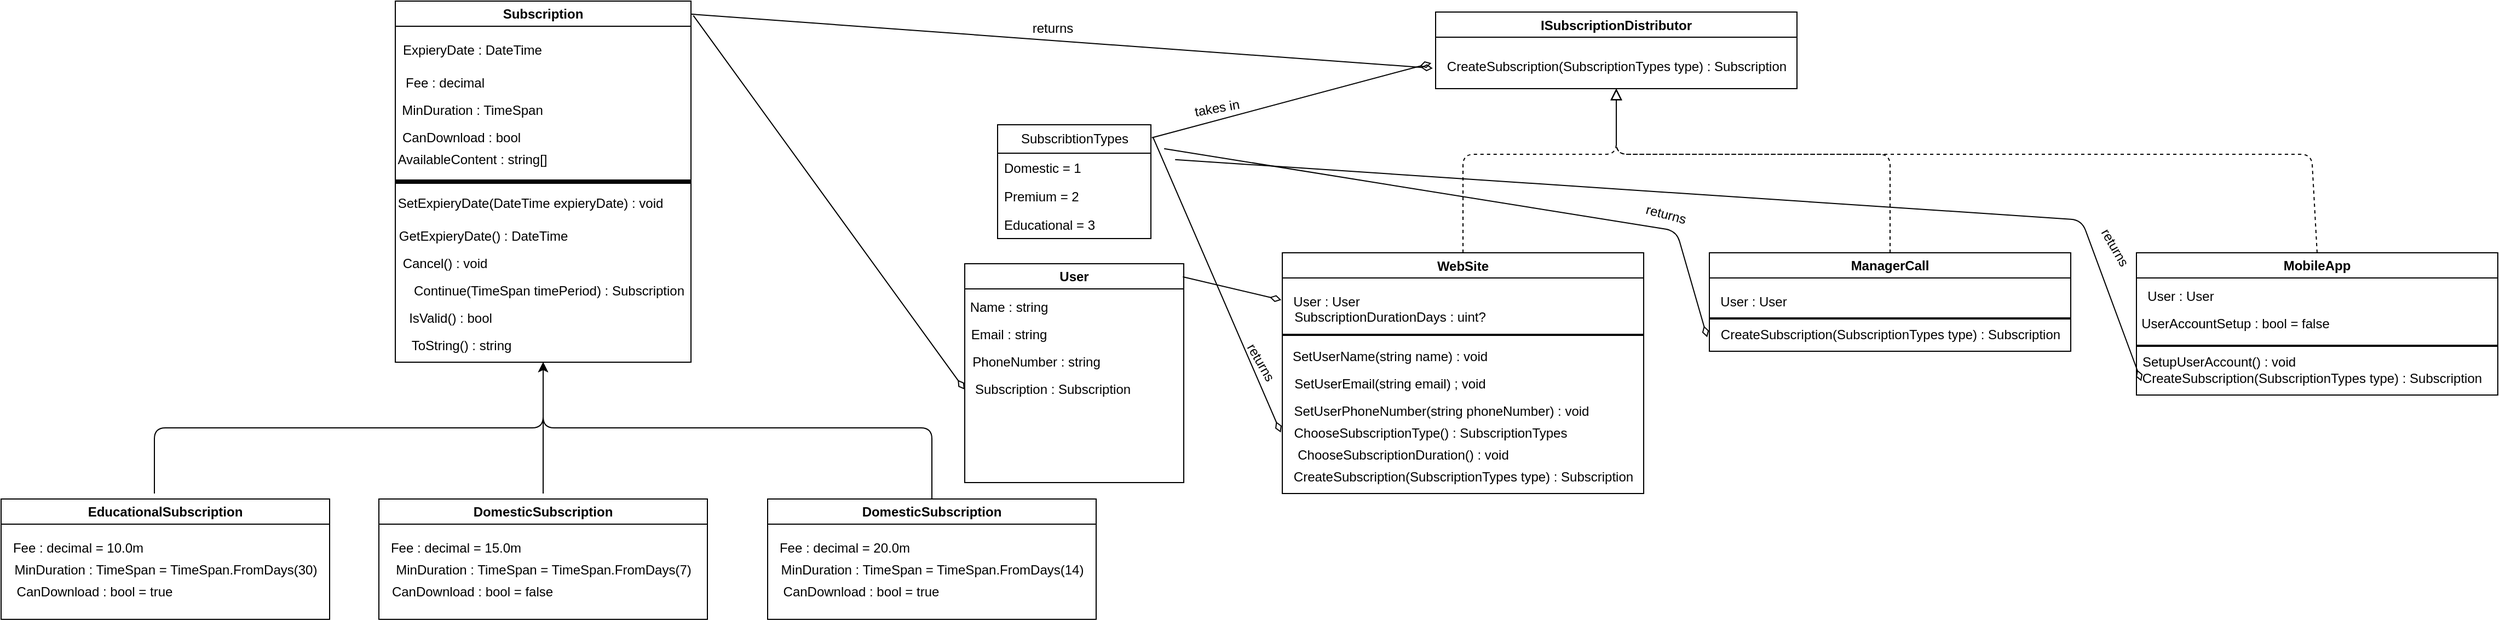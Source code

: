 <mxfile>
    <diagram id="BVYDqbR2yTgIgSJ34y3t" name="Page-1">
        <mxGraphModel dx="1275" dy="761" grid="1" gridSize="10" guides="1" tooltips="1" connect="1" arrows="1" fold="1" page="1" pageScale="1" pageWidth="850" pageHeight="1100" math="0" shadow="0">
            <root>
                <mxCell id="0"/>
                <mxCell id="1" parent="0"/>
                <mxCell id="2" value="Subscription" style="swimlane;whiteSpace=wrap;html=1;" vertex="1" parent="1">
                    <mxGeometry x="380" y="40" width="270" height="330" as="geometry"/>
                </mxCell>
                <mxCell id="3" value="Fee : decimal" style="text;html=1;align=center;verticalAlign=middle;resizable=0;points=[];autosize=1;strokeColor=none;fillColor=none;" vertex="1" parent="2">
                    <mxGeometry x="-5" y="60" width="100" height="30" as="geometry"/>
                </mxCell>
                <mxCell id="8" value="CanDownload : bool" style="text;html=1;align=center;verticalAlign=middle;resizable=0;points=[];autosize=1;strokeColor=none;fillColor=none;" vertex="1" parent="2">
                    <mxGeometry x="-5" y="110" width="130" height="30" as="geometry"/>
                </mxCell>
                <mxCell id="9" value="AvailableContent : string[]" style="text;html=1;align=center;verticalAlign=middle;resizable=0;points=[];autosize=1;strokeColor=none;fillColor=none;" vertex="1" parent="2">
                    <mxGeometry x="-10" y="130" width="160" height="30" as="geometry"/>
                </mxCell>
                <mxCell id="10" value="MinDuration : TimeSpan" style="text;html=1;align=center;verticalAlign=middle;resizable=0;points=[];autosize=1;strokeColor=none;fillColor=none;" vertex="1" parent="2">
                    <mxGeometry x="-5" y="85" width="150" height="30" as="geometry"/>
                </mxCell>
                <mxCell id="13" value="ExpieryDate : DateTime" style="text;html=1;align=center;verticalAlign=middle;resizable=0;points=[];autosize=1;strokeColor=none;fillColor=none;" vertex="1" parent="2">
                    <mxGeometry x="-5" y="30" width="150" height="30" as="geometry"/>
                </mxCell>
                <mxCell id="16" value="" style="line;strokeWidth=4;html=1;perimeter=backbonePerimeter;points=[];outlineConnect=0;" vertex="1" parent="2">
                    <mxGeometry y="160" width="270" height="10" as="geometry"/>
                </mxCell>
                <mxCell id="17" value="SetExpieryDate(DateTime expieryDate) : void" style="text;html=1;align=center;verticalAlign=middle;resizable=0;points=[];autosize=1;strokeColor=none;fillColor=none;" vertex="1" parent="2">
                    <mxGeometry x="-12.5" y="170" width="270" height="30" as="geometry"/>
                </mxCell>
                <mxCell id="18" value="GetExpieryDate() : DateTime" style="text;html=1;align=center;verticalAlign=middle;resizable=0;points=[];autosize=1;strokeColor=none;fillColor=none;" vertex="1" parent="2">
                    <mxGeometry x="-10" y="200" width="180" height="30" as="geometry"/>
                </mxCell>
                <mxCell id="19" value="Cancel() : void" style="text;html=1;align=center;verticalAlign=middle;resizable=0;points=[];autosize=1;strokeColor=none;fillColor=none;" vertex="1" parent="2">
                    <mxGeometry x="-5" y="225" width="100" height="30" as="geometry"/>
                </mxCell>
                <mxCell id="20" value="Continue(TimeSpan timePeriod) : Subscription" style="text;html=1;align=center;verticalAlign=middle;resizable=0;points=[];autosize=1;strokeColor=none;fillColor=none;" vertex="1" parent="2">
                    <mxGeometry x="5" y="250" width="270" height="30" as="geometry"/>
                </mxCell>
                <mxCell id="21" value="IsValid() : bool" style="text;html=1;align=center;verticalAlign=middle;resizable=0;points=[];autosize=1;strokeColor=none;fillColor=none;" vertex="1" parent="2">
                    <mxGeometry y="275" width="100" height="30" as="geometry"/>
                </mxCell>
                <mxCell id="22" value="ToString() : string" style="text;html=1;align=center;verticalAlign=middle;resizable=0;points=[];autosize=1;strokeColor=none;fillColor=none;" vertex="1" parent="2">
                    <mxGeometry x="5" y="300" width="110" height="30" as="geometry"/>
                </mxCell>
                <mxCell id="23" value="EducationalSubscription" style="swimlane;whiteSpace=wrap;html=1;" vertex="1" parent="1">
                    <mxGeometry x="20" y="495" width="300" height="110" as="geometry"/>
                </mxCell>
                <mxCell id="26" value="Fee : decimal = 10.0m" style="text;html=1;align=center;verticalAlign=middle;resizable=0;points=[];autosize=1;strokeColor=none;fillColor=none;" vertex="1" parent="23">
                    <mxGeometry y="30" width="140" height="30" as="geometry"/>
                </mxCell>
                <mxCell id="28" value="MinDuration : TimeSpan = TimeSpan.FromDays(30)" style="text;html=1;align=center;verticalAlign=middle;resizable=0;points=[];autosize=1;strokeColor=none;fillColor=none;" vertex="1" parent="23">
                    <mxGeometry y="50" width="300" height="30" as="geometry"/>
                </mxCell>
                <mxCell id="30" value="CanDownload : bool = true" style="text;html=1;align=center;verticalAlign=middle;resizable=0;points=[];autosize=1;strokeColor=none;fillColor=none;" vertex="1" parent="23">
                    <mxGeometry y="70" width="170" height="30" as="geometry"/>
                </mxCell>
                <mxCell id="33" value="DomesticSubscription" style="swimlane;whiteSpace=wrap;html=1;" vertex="1" parent="1">
                    <mxGeometry x="365" y="495" width="300" height="110" as="geometry"/>
                </mxCell>
                <mxCell id="34" value="Fee : decimal = 15.0m" style="text;html=1;align=center;verticalAlign=middle;resizable=0;points=[];autosize=1;strokeColor=none;fillColor=none;" vertex="1" parent="33">
                    <mxGeometry y="30" width="140" height="30" as="geometry"/>
                </mxCell>
                <mxCell id="35" value="MinDuration : TimeSpan = TimeSpan.FromDays(7)" style="text;html=1;align=center;verticalAlign=middle;resizable=0;points=[];autosize=1;strokeColor=none;fillColor=none;" vertex="1" parent="33">
                    <mxGeometry x="5" y="50" width="290" height="30" as="geometry"/>
                </mxCell>
                <mxCell id="36" value="CanDownload : bool = false" style="text;html=1;align=center;verticalAlign=middle;resizable=0;points=[];autosize=1;strokeColor=none;fillColor=none;" vertex="1" parent="33">
                    <mxGeometry y="70" width="170" height="30" as="geometry"/>
                </mxCell>
                <mxCell id="37" value="DomesticSubscription" style="swimlane;whiteSpace=wrap;html=1;" vertex="1" parent="1">
                    <mxGeometry x="720" y="495" width="300" height="110" as="geometry"/>
                </mxCell>
                <mxCell id="38" value="Fee : decimal = 20.0m" style="text;html=1;align=center;verticalAlign=middle;resizable=0;points=[];autosize=1;strokeColor=none;fillColor=none;" vertex="1" parent="37">
                    <mxGeometry y="30" width="140" height="30" as="geometry"/>
                </mxCell>
                <mxCell id="39" value="MinDuration : TimeSpan = TimeSpan.FromDays(14)" style="text;html=1;align=center;verticalAlign=middle;resizable=0;points=[];autosize=1;strokeColor=none;fillColor=none;" vertex="1" parent="37">
                    <mxGeometry y="50" width="300" height="30" as="geometry"/>
                </mxCell>
                <mxCell id="40" value="CanDownload : bool = true" style="text;html=1;align=center;verticalAlign=middle;resizable=0;points=[];autosize=1;strokeColor=none;fillColor=none;" vertex="1" parent="37">
                    <mxGeometry y="70" width="170" height="30" as="geometry"/>
                </mxCell>
                <mxCell id="41" value="" style="endArrow=classic;html=1;entryX=0.5;entryY=1;entryDx=0;entryDy=0;" edge="1" parent="1" target="2">
                    <mxGeometry width="50" height="50" relative="1" as="geometry">
                        <mxPoint x="160" y="490" as="sourcePoint"/>
                        <mxPoint x="640" y="300" as="targetPoint"/>
                        <Array as="points">
                            <mxPoint x="160" y="430"/>
                            <mxPoint x="515" y="430"/>
                        </Array>
                    </mxGeometry>
                </mxCell>
                <mxCell id="42" value="" style="endArrow=classic;html=1;entryX=0.5;entryY=1;entryDx=0;entryDy=0;" edge="1" parent="1" target="2">
                    <mxGeometry width="50" height="50" relative="1" as="geometry">
                        <mxPoint x="515" y="490" as="sourcePoint"/>
                        <mxPoint x="640" y="300" as="targetPoint"/>
                    </mxGeometry>
                </mxCell>
                <mxCell id="43" value="" style="endArrow=classic;html=1;exitX=0.5;exitY=0;exitDx=0;exitDy=0;entryX=0.5;entryY=1;entryDx=0;entryDy=0;" edge="1" parent="1" source="37" target="2">
                    <mxGeometry width="50" height="50" relative="1" as="geometry">
                        <mxPoint x="590" y="350" as="sourcePoint"/>
                        <mxPoint x="640" y="300" as="targetPoint"/>
                        <Array as="points">
                            <mxPoint x="870" y="430"/>
                            <mxPoint x="515" y="430"/>
                        </Array>
                    </mxGeometry>
                </mxCell>
                <mxCell id="44" value="SubscribtionTypes" style="swimlane;fontStyle=0;childLayout=stackLayout;horizontal=1;startSize=26;fillColor=none;horizontalStack=0;resizeParent=1;resizeParentMax=0;resizeLast=0;collapsible=1;marginBottom=0;html=1;" vertex="1" parent="1">
                    <mxGeometry x="930" y="153" width="140" height="104" as="geometry"/>
                </mxCell>
                <mxCell id="45" value="Domestic = 1" style="text;strokeColor=none;fillColor=none;align=left;verticalAlign=top;spacingLeft=4;spacingRight=4;overflow=hidden;rotatable=0;points=[[0,0.5],[1,0.5]];portConstraint=eastwest;whiteSpace=wrap;html=1;" vertex="1" parent="44">
                    <mxGeometry y="26" width="140" height="26" as="geometry"/>
                </mxCell>
                <mxCell id="46" value="Premium = 2" style="text;strokeColor=none;fillColor=none;align=left;verticalAlign=top;spacingLeft=4;spacingRight=4;overflow=hidden;rotatable=0;points=[[0,0.5],[1,0.5]];portConstraint=eastwest;whiteSpace=wrap;html=1;" vertex="1" parent="44">
                    <mxGeometry y="52" width="140" height="26" as="geometry"/>
                </mxCell>
                <mxCell id="47" value="Educational = 3" style="text;strokeColor=none;fillColor=none;align=left;verticalAlign=top;spacingLeft=4;spacingRight=4;overflow=hidden;rotatable=0;points=[[0,0.5],[1,0.5]];portConstraint=eastwest;whiteSpace=wrap;html=1;" vertex="1" parent="44">
                    <mxGeometry y="78" width="140" height="26" as="geometry"/>
                </mxCell>
                <mxCell id="48" value="WebSite" style="swimlane;" vertex="1" parent="1">
                    <mxGeometry x="1190" y="270" width="330" height="220" as="geometry"/>
                </mxCell>
                <mxCell id="65" value="CreateSubscription(SubscriptionTypes type) : Subscription" style="text;html=1;align=center;verticalAlign=middle;resizable=0;points=[];autosize=1;strokeColor=none;fillColor=none;" vertex="1" parent="48">
                    <mxGeometry y="190" width="330" height="30" as="geometry"/>
                </mxCell>
                <mxCell id="66" value="User : User" style="text;html=1;align=center;verticalAlign=middle;resizable=0;points=[];autosize=1;strokeColor=none;fillColor=none;" vertex="1" parent="48">
                    <mxGeometry y="30" width="80" height="30" as="geometry"/>
                </mxCell>
                <mxCell id="82" value="" style="line;strokeWidth=2;html=1;" vertex="1" parent="48">
                    <mxGeometry y="70" width="330" height="10" as="geometry"/>
                </mxCell>
                <mxCell id="83" value="SubscriptionDurationDays : uint?" style="text;html=1;align=center;verticalAlign=middle;resizable=0;points=[];autosize=1;strokeColor=none;fillColor=none;" vertex="1" parent="48">
                    <mxGeometry x="-2" y="44" width="200" height="30" as="geometry"/>
                </mxCell>
                <mxCell id="84" value="SetUserName(string name) : void" style="text;html=1;align=center;verticalAlign=middle;resizable=0;points=[];autosize=1;strokeColor=none;fillColor=none;" vertex="1" parent="48">
                    <mxGeometry x="-2" y="80" width="200" height="30" as="geometry"/>
                </mxCell>
                <mxCell id="85" value="SetUserEmail(string email) ; void" style="text;html=1;align=center;verticalAlign=middle;resizable=0;points=[];autosize=1;strokeColor=none;fillColor=none;" vertex="1" parent="48">
                    <mxGeometry x="-2" y="105" width="200" height="30" as="geometry"/>
                </mxCell>
                <mxCell id="86" value="SetUserPhoneNumber(string phoneNumber) : void" style="text;html=1;align=center;verticalAlign=middle;resizable=0;points=[];autosize=1;strokeColor=none;fillColor=none;" vertex="1" parent="48">
                    <mxGeometry y="130" width="290" height="30" as="geometry"/>
                </mxCell>
                <mxCell id="87" value="ChooseSubscriptionType() : SubscriptionTypes" style="text;html=1;align=center;verticalAlign=middle;resizable=0;points=[];autosize=1;strokeColor=none;fillColor=none;" vertex="1" parent="48">
                    <mxGeometry y="150" width="270" height="30" as="geometry"/>
                </mxCell>
                <mxCell id="90" value="ChooseSubscriptionDuration() : void" style="text;html=1;align=center;verticalAlign=middle;resizable=0;points=[];autosize=1;strokeColor=none;fillColor=none;" vertex="1" parent="48">
                    <mxGeometry y="170" width="220" height="30" as="geometry"/>
                </mxCell>
                <mxCell id="53" value="ISubscriptionDistributor" style="swimlane;startSize=23;" vertex="1" parent="1">
                    <mxGeometry x="1330" y="50" width="330" height="70" as="geometry"/>
                </mxCell>
                <mxCell id="54" value="CreateSubscription(SubscriptionTypes type) : Subscription" style="text;html=1;align=center;verticalAlign=middle;resizable=0;points=[];autosize=1;strokeColor=none;fillColor=none;" vertex="1" parent="53">
                    <mxGeometry y="35" width="330" height="30" as="geometry"/>
                </mxCell>
                <mxCell id="62" value="takes in" style="text;html=1;align=center;verticalAlign=middle;resizable=0;points=[];autosize=1;strokeColor=none;fillColor=none;rotation=-10;" vertex="1" parent="1">
                    <mxGeometry x="1100" y="123" width="60" height="30" as="geometry"/>
                </mxCell>
                <mxCell id="64" value="returns" style="text;html=1;align=center;verticalAlign=middle;resizable=0;points=[];autosize=1;strokeColor=none;fillColor=none;" vertex="1" parent="1">
                    <mxGeometry x="950" y="50" width="60" height="30" as="geometry"/>
                </mxCell>
                <mxCell id="67" value="User" style="swimlane;whiteSpace=wrap;html=1;" vertex="1" parent="1">
                    <mxGeometry x="900" y="280" width="200" height="200" as="geometry"/>
                </mxCell>
                <mxCell id="70" value="PhoneNumber : string" style="text;html=1;align=center;verticalAlign=middle;resizable=0;points=[];autosize=1;strokeColor=none;fillColor=none;" vertex="1" parent="67">
                    <mxGeometry x="-5" y="75" width="140" height="30" as="geometry"/>
                </mxCell>
                <mxCell id="71" value="Subscription : Subscription" style="text;html=1;align=center;verticalAlign=middle;resizable=0;points=[];autosize=1;strokeColor=none;fillColor=none;" vertex="1" parent="67">
                    <mxGeometry x="-5" y="100" width="170" height="30" as="geometry"/>
                </mxCell>
                <mxCell id="68" value="Name : string" style="text;html=1;align=center;verticalAlign=middle;resizable=0;points=[];autosize=1;strokeColor=none;fillColor=none;" vertex="1" parent="1">
                    <mxGeometry x="895" y="305" width="90" height="30" as="geometry"/>
                </mxCell>
                <mxCell id="69" value="Email : string" style="text;html=1;align=center;verticalAlign=middle;resizable=0;points=[];autosize=1;strokeColor=none;fillColor=none;" vertex="1" parent="1">
                    <mxGeometry x="895" y="330" width="90" height="30" as="geometry"/>
                </mxCell>
                <mxCell id="77" value="" style="endArrow=none;startArrow=diamondThin;endFill=0;startFill=0;html=1;verticalAlign=bottom;labelBackgroundColor=none;strokeWidth=1;startSize=8;endSize=8;entryX=1.008;entryY=0.04;entryDx=0;entryDy=0;entryPerimeter=0;" edge="1" parent="1" target="2">
                    <mxGeometry width="160" relative="1" as="geometry">
                        <mxPoint x="900" y="395" as="sourcePoint"/>
                        <mxPoint x="1130" y="440" as="targetPoint"/>
                    </mxGeometry>
                </mxCell>
                <mxCell id="79" value="" style="endArrow=none;startArrow=diamondThin;endFill=0;startFill=0;html=1;verticalAlign=bottom;labelBackgroundColor=none;strokeWidth=1;startSize=8;endSize=8;exitX=-0.012;exitY=0.388;exitDx=0;exitDy=0;exitPerimeter=0;entryX=1.006;entryY=0.114;entryDx=0;entryDy=0;entryPerimeter=0;" edge="1" parent="1" source="54" target="44">
                    <mxGeometry width="160" relative="1" as="geometry">
                        <mxPoint x="970" y="410" as="sourcePoint"/>
                        <mxPoint x="1130" y="410" as="targetPoint"/>
                    </mxGeometry>
                </mxCell>
                <mxCell id="80" value="" style="endArrow=none;startArrow=diamondThin;endFill=0;startFill=0;html=1;verticalAlign=bottom;labelBackgroundColor=none;strokeWidth=1;startSize=8;endSize=8;exitX=-0.008;exitY=0.545;exitDx=0;exitDy=0;exitPerimeter=0;entryX=0.999;entryY=0.036;entryDx=0;entryDy=0;entryPerimeter=0;" edge="1" parent="1" source="54" target="2">
                    <mxGeometry width="160" relative="1" as="geometry">
                        <mxPoint x="1336.04" y="106.64" as="sourcePoint"/>
                        <mxPoint x="1080.84" y="174.856" as="targetPoint"/>
                    </mxGeometry>
                </mxCell>
                <mxCell id="81" value="" style="endArrow=none;startArrow=diamondThin;endFill=0;startFill=0;html=1;verticalAlign=bottom;labelBackgroundColor=none;strokeWidth=1;startSize=8;endSize=8;exitX=-0.011;exitY=0.437;exitDx=0;exitDy=0;exitPerimeter=0;entryX=0.996;entryY=0.06;entryDx=0;entryDy=0;entryPerimeter=0;" edge="1" parent="1" source="66" target="67">
                    <mxGeometry width="160" relative="1" as="geometry">
                        <mxPoint x="1346.04" y="116.64" as="sourcePoint"/>
                        <mxPoint x="1090.84" y="184.856" as="targetPoint"/>
                    </mxGeometry>
                </mxCell>
                <mxCell id="88" value="" style="endArrow=none;startArrow=diamondThin;endFill=0;startFill=0;html=1;verticalAlign=bottom;labelBackgroundColor=none;strokeWidth=1;startSize=8;endSize=8;exitX=-0.005;exitY=0.476;exitDx=0;exitDy=0;exitPerimeter=0;entryX=1.015;entryY=0.114;entryDx=0;entryDy=0;entryPerimeter=0;" edge="1" parent="1" source="87" target="44">
                    <mxGeometry width="160" relative="1" as="geometry">
                        <mxPoint x="1199.12" y="323.11" as="sourcePoint"/>
                        <mxPoint x="1109.2" y="302" as="targetPoint"/>
                    </mxGeometry>
                </mxCell>
                <mxCell id="89" value="returns" style="text;html=1;align=center;verticalAlign=middle;resizable=0;points=[];autosize=1;strokeColor=none;fillColor=none;rotation=60;" vertex="1" parent="1">
                    <mxGeometry x="1140" y="355" width="60" height="30" as="geometry"/>
                </mxCell>
                <mxCell id="91" value="ManagerCall" style="swimlane;whiteSpace=wrap;html=1;" vertex="1" parent="1">
                    <mxGeometry x="1580" y="270" width="330" height="90" as="geometry"/>
                </mxCell>
                <mxCell id="92" value="User : User" style="text;html=1;align=center;verticalAlign=middle;resizable=0;points=[];autosize=1;strokeColor=none;fillColor=none;" vertex="1" parent="91">
                    <mxGeometry y="30" width="80" height="30" as="geometry"/>
                </mxCell>
                <mxCell id="94" value="CreateSubscription(SubscriptionTypes type) : Subscription" style="text;html=1;align=center;verticalAlign=middle;resizable=0;points=[];autosize=1;strokeColor=none;fillColor=none;" vertex="1" parent="91">
                    <mxGeometry y="60" width="330" height="30" as="geometry"/>
                </mxCell>
                <mxCell id="93" value="" style="line;strokeWidth=2;html=1;" vertex="1" parent="1">
                    <mxGeometry x="1580" y="325" width="330" height="10" as="geometry"/>
                </mxCell>
                <mxCell id="95" value="" style="endArrow=none;startArrow=diamondThin;endFill=0;startFill=0;html=1;verticalAlign=bottom;labelBackgroundColor=none;strokeWidth=1;startSize=8;endSize=8;entryX=1.015;entryY=0.114;entryDx=0;entryDy=0;entryPerimeter=0;exitX=-0.006;exitY=0.575;exitDx=0;exitDy=0;exitPerimeter=0;" edge="1" parent="1" source="94">
                    <mxGeometry width="160" relative="1" as="geometry">
                        <mxPoint x="1570" y="340" as="sourcePoint"/>
                        <mxPoint x="1082.1" y="174.856" as="targetPoint"/>
                        <Array as="points">
                            <mxPoint x="1550" y="250"/>
                        </Array>
                    </mxGeometry>
                </mxCell>
                <mxCell id="96" value="returns" style="text;html=1;align=center;verticalAlign=middle;resizable=0;points=[];autosize=1;strokeColor=none;fillColor=none;rotation=15;" vertex="1" parent="1">
                    <mxGeometry x="1510" y="220" width="60" height="30" as="geometry"/>
                </mxCell>
                <mxCell id="97" value="MobileApp" style="swimlane;whiteSpace=wrap;html=1;" vertex="1" parent="1">
                    <mxGeometry x="1970" y="270" width="330" height="130" as="geometry"/>
                </mxCell>
                <mxCell id="98" value="User : User" style="text;html=1;align=center;verticalAlign=middle;resizable=0;points=[];autosize=1;strokeColor=none;fillColor=none;" vertex="1" parent="97">
                    <mxGeometry y="25" width="80" height="30" as="geometry"/>
                </mxCell>
                <mxCell id="100" value="CreateSubscription(SubscriptionTypes type) : Subscription" style="text;html=1;align=center;verticalAlign=middle;resizable=0;points=[];autosize=1;strokeColor=none;fillColor=none;" vertex="1" parent="97">
                    <mxGeometry x="-5" y="100" width="330" height="30" as="geometry"/>
                </mxCell>
                <mxCell id="99" value="" style="line;strokeWidth=2;html=1;" vertex="1" parent="97">
                    <mxGeometry y="80" width="330" height="10" as="geometry"/>
                </mxCell>
                <mxCell id="101" value="UserAccountSetup : bool = false" style="text;html=1;align=center;verticalAlign=middle;resizable=0;points=[];autosize=1;strokeColor=none;fillColor=none;" vertex="1" parent="97">
                    <mxGeometry x="-10" y="50" width="200" height="30" as="geometry"/>
                </mxCell>
                <mxCell id="102" value="SetupUserAccount() : void" style="text;html=1;align=center;verticalAlign=middle;resizable=0;points=[];autosize=1;strokeColor=none;fillColor=none;" vertex="1" parent="97">
                    <mxGeometry x="-5" y="85" width="160" height="30" as="geometry"/>
                </mxCell>
                <mxCell id="103" value="" style="endArrow=none;startArrow=diamondThin;endFill=0;startFill=0;html=1;verticalAlign=bottom;labelBackgroundColor=none;strokeWidth=1;startSize=8;endSize=8;entryX=1.015;entryY=0.114;entryDx=0;entryDy=0;entryPerimeter=0;exitX=0.059;exitY=1.075;exitDx=0;exitDy=0;exitPerimeter=0;" edge="1" parent="1" source="102">
                    <mxGeometry width="160" relative="1" as="geometry">
                        <mxPoint x="1588.02" y="357.25" as="sourcePoint"/>
                        <mxPoint x="1092.1" y="184.856" as="targetPoint"/>
                        <Array as="points">
                            <mxPoint x="1920" y="240"/>
                        </Array>
                    </mxGeometry>
                </mxCell>
                <mxCell id="104" value="returns" style="text;html=1;align=center;verticalAlign=middle;resizable=0;points=[];autosize=1;strokeColor=none;fillColor=none;rotation=60;" vertex="1" parent="1">
                    <mxGeometry x="1920" y="250" width="60" height="30" as="geometry"/>
                </mxCell>
                <mxCell id="105" value="" style="endArrow=block;startArrow=none;endFill=0;startFill=0;endSize=8;html=1;verticalAlign=bottom;dashed=1;labelBackgroundColor=none;exitX=0.5;exitY=0;exitDx=0;exitDy=0;entryX=0.5;entryY=1;entryDx=0;entryDy=0;" edge="1" parent="1" source="48" target="53">
                    <mxGeometry width="160" relative="1" as="geometry">
                        <mxPoint x="1660" y="410" as="sourcePoint"/>
                        <mxPoint x="1820" y="410" as="targetPoint"/>
                        <Array as="points">
                            <mxPoint x="1355" y="180"/>
                            <mxPoint x="1495" y="180"/>
                        </Array>
                    </mxGeometry>
                </mxCell>
                <mxCell id="109" value="" style="endArrow=block;startArrow=none;endFill=0;startFill=0;endSize=8;html=1;verticalAlign=bottom;dashed=1;labelBackgroundColor=none;exitX=0.5;exitY=0;exitDx=0;exitDy=0;entryX=0.5;entryY=1;entryDx=0;entryDy=0;" edge="1" parent="1" source="91">
                    <mxGeometry width="160" relative="1" as="geometry">
                        <mxPoint x="1355" y="270" as="sourcePoint"/>
                        <mxPoint x="1495" y="120" as="targetPoint"/>
                        <Array as="points">
                            <mxPoint x="1745" y="180"/>
                            <mxPoint x="1495" y="180"/>
                        </Array>
                    </mxGeometry>
                </mxCell>
                <mxCell id="110" value="" style="endArrow=block;startArrow=none;endFill=0;startFill=0;endSize=8;html=1;verticalAlign=bottom;dashed=1;labelBackgroundColor=none;exitX=0.5;exitY=0;exitDx=0;exitDy=0;entryX=0.5;entryY=1;entryDx=0;entryDy=0;" edge="1" parent="1" source="97">
                    <mxGeometry width="160" relative="1" as="geometry">
                        <mxPoint x="1745" y="270" as="sourcePoint"/>
                        <mxPoint x="1495" y="120" as="targetPoint"/>
                        <Array as="points">
                            <mxPoint x="2130" y="180"/>
                            <mxPoint x="1495" y="180"/>
                        </Array>
                    </mxGeometry>
                </mxCell>
            </root>
        </mxGraphModel>
    </diagram>
</mxfile>